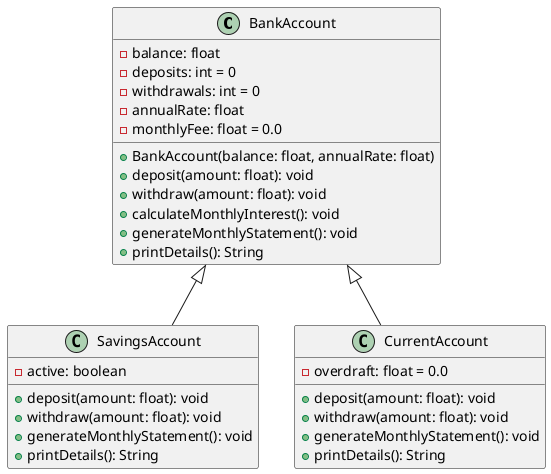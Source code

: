 @startuml diag

class BankAccount {
    - balance: float
    - deposits: int = 0
    - withdrawals: int = 0
    - annualRate: float
    - monthlyFee: float = 0.0
    
    + BankAccount(balance: float, annualRate: float)
    + deposit(amount: float): void
    + withdraw(amount: float): void
    + calculateMonthlyInterest(): void
    + generateMonthlyStatement(): void
    + printDetails(): String
}

class SavingsAccount {
    - active: boolean
    
    + deposit(amount: float): void
    + withdraw(amount: float): void
    + generateMonthlyStatement(): void
    + printDetails(): String
}

class CurrentAccount {
    - overdraft: float = 0.0

    + deposit(amount: float): void
    + withdraw(amount: float): void
    + generateMonthlyStatement(): void
    + printDetails(): String
}

BankAccount <|-- SavingsAccount
BankAccount <|-- CurrentAccount

@enduml